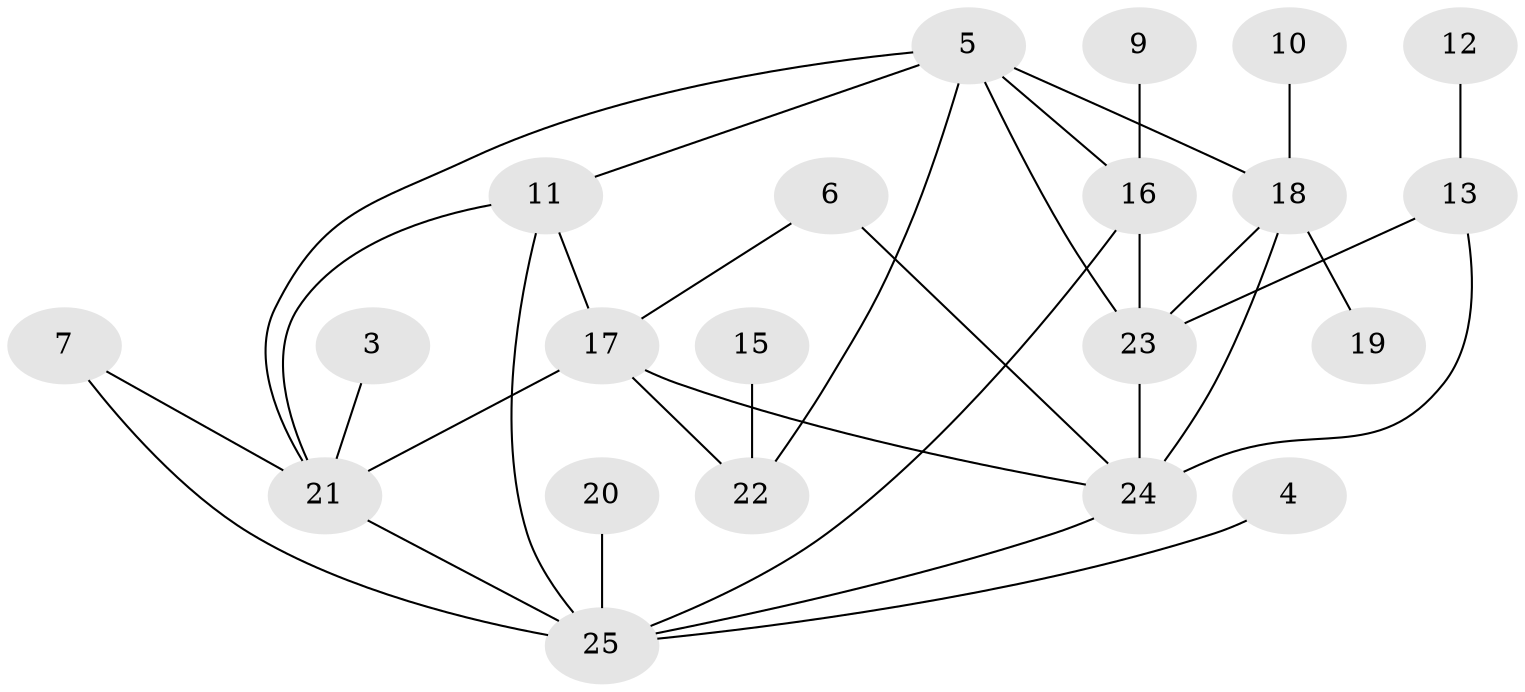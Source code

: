 // original degree distribution, {2: 0.34, 0: 0.08, 1: 0.2, 3: 0.14, 4: 0.14, 5: 0.06, 6: 0.04}
// Generated by graph-tools (version 1.1) at 2025/49/03/09/25 03:49:12]
// undirected, 21 vertices, 33 edges
graph export_dot {
graph [start="1"]
  node [color=gray90,style=filled];
  3;
  4;
  5;
  6;
  7;
  9;
  10;
  11;
  12;
  13;
  15;
  16;
  17;
  18;
  19;
  20;
  21;
  22;
  23;
  24;
  25;
  3 -- 21 [weight=1.0];
  4 -- 25 [weight=1.0];
  5 -- 11 [weight=1.0];
  5 -- 16 [weight=1.0];
  5 -- 18 [weight=1.0];
  5 -- 21 [weight=1.0];
  5 -- 22 [weight=1.0];
  5 -- 23 [weight=1.0];
  6 -- 17 [weight=1.0];
  6 -- 24 [weight=2.0];
  7 -- 21 [weight=1.0];
  7 -- 25 [weight=1.0];
  9 -- 16 [weight=1.0];
  10 -- 18 [weight=1.0];
  11 -- 17 [weight=1.0];
  11 -- 21 [weight=1.0];
  11 -- 25 [weight=1.0];
  12 -- 13 [weight=1.0];
  13 -- 23 [weight=1.0];
  13 -- 24 [weight=1.0];
  15 -- 22 [weight=1.0];
  16 -- 23 [weight=1.0];
  16 -- 25 [weight=1.0];
  17 -- 21 [weight=1.0];
  17 -- 22 [weight=1.0];
  17 -- 24 [weight=1.0];
  18 -- 19 [weight=1.0];
  18 -- 23 [weight=1.0];
  18 -- 24 [weight=1.0];
  20 -- 25 [weight=1.0];
  21 -- 25 [weight=1.0];
  23 -- 24 [weight=1.0];
  24 -- 25 [weight=1.0];
}
